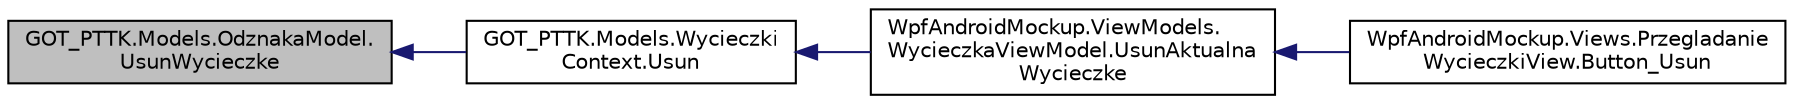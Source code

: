 digraph "GOT_PTTK.Models.OdznakaModel.UsunWycieczke"
{
 // INTERACTIVE_SVG=YES
  edge [fontname="Helvetica",fontsize="10",labelfontname="Helvetica",labelfontsize="10"];
  node [fontname="Helvetica",fontsize="10",shape=record];
  rankdir="LR";
  Node11 [label="GOT_PTTK.Models.OdznakaModel.\lUsunWycieczke",height=0.2,width=0.4,color="black", fillcolor="grey75", style="filled", fontcolor="black"];
  Node11 -> Node12 [dir="back",color="midnightblue",fontsize="10",style="solid",fontname="Helvetica"];
  Node12 [label="GOT_PTTK.Models.Wycieczki\lContext.Usun",height=0.2,width=0.4,color="black", fillcolor="white", style="filled",URL="$class_g_o_t___p_t_t_k_1_1_models_1_1_wycieczki_context.html#a275b9e1226d0e50f7a2d8aaa0592ab91",tooltip="Usuwa wycieczkę o wskazanym identyfikatorze "];
  Node12 -> Node13 [dir="back",color="midnightblue",fontsize="10",style="solid",fontname="Helvetica"];
  Node13 [label="WpfAndroidMockup.ViewModels.\lWycieczkaViewModel.UsunAktualna\lWycieczke",height=0.2,width=0.4,color="black", fillcolor="white", style="filled",URL="$class_wpf_android_mockup_1_1_view_models_1_1_wycieczka_view_model.html#abc1caa26d78d675a2d4e4cc201ff2cb7",tooltip="Usuwa aktualną wycieczkę z bazy danych i z listy wycieczek "];
  Node13 -> Node14 [dir="back",color="midnightblue",fontsize="10",style="solid",fontname="Helvetica"];
  Node14 [label="WpfAndroidMockup.Views.Przegladanie\lWycieczkiView.Button_Usun",height=0.2,width=0.4,color="black", fillcolor="white", style="filled",URL="$class_wpf_android_mockup_1_1_views_1_1_przegladanie_wycieczki_view.html#a2840a27823e9307d42264ca0d8d5a4bb",tooltip="Logika przycisku potwierdzającego chęć usunięcia wycieczki "];
}
